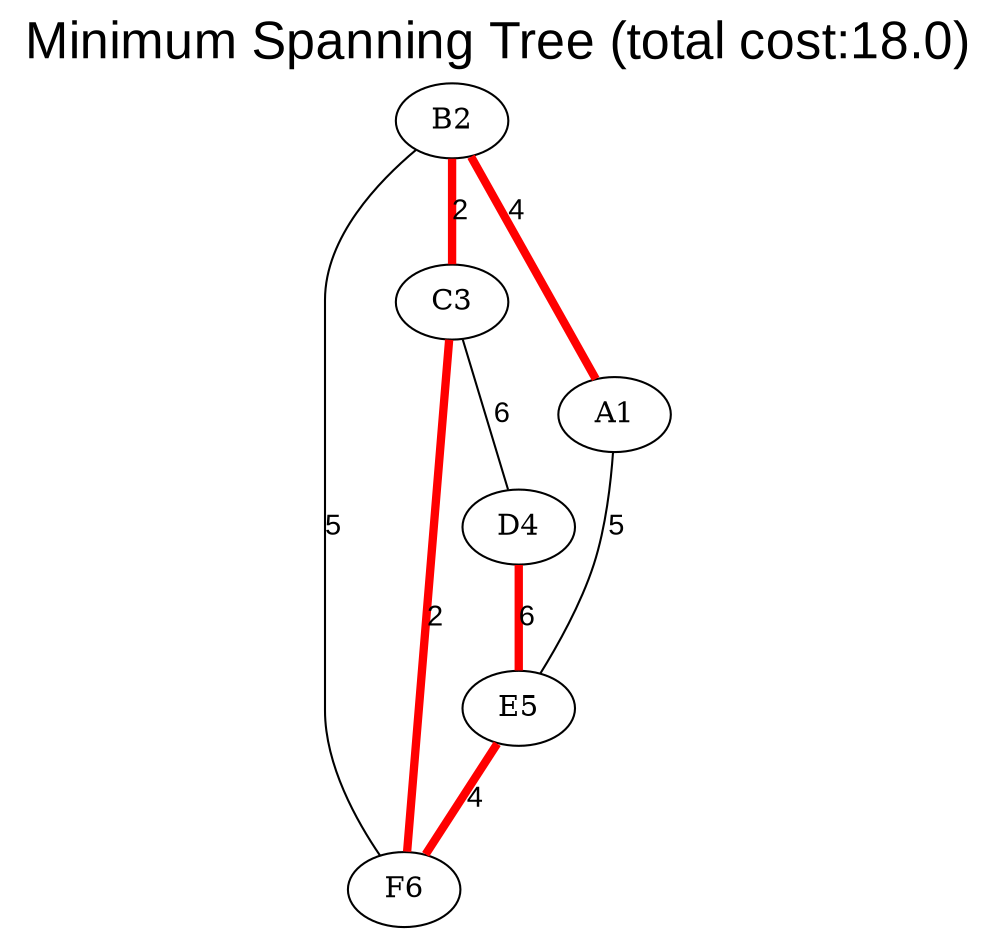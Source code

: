 graph {
fontname="Arial";
overlap="scalexy";
splines="true";
sep="0.5";
labelloc="t";
label="Minimum Spanning Tree (total cost:18.0)";
fontsize=25;
fontweight=bold;
    "C3" -- "F6" [label="2", color="red", len=2, penwidth=4.0, fontname="Arial"];
    "B2" -- "C3" [label="2", color="red", len=2, penwidth=4.0, fontname="Arial"];
    "E5" -- "F6" [label="4", color="red", len=2, penwidth=4.0, fontname="Arial"];
    "B2" -- "A1" [label="4", color="red", len=2, penwidth=4.0, fontname="Arial"];
    "A1" -- "E5" [label="5", color="black", len=2, penwidth=1.0, fontname="Arial"];
    "B2" -- "F6" [label="5", color="black", len=2, penwidth=1.0, fontname="Arial"];
    "D4" -- "E5" [label="6", color="red", len=2, penwidth=4.0, fontname="Arial"];
    "C3" -- "D4" [label="6", color="black", len=2, penwidth=1.0, fontname="Arial"];
}
